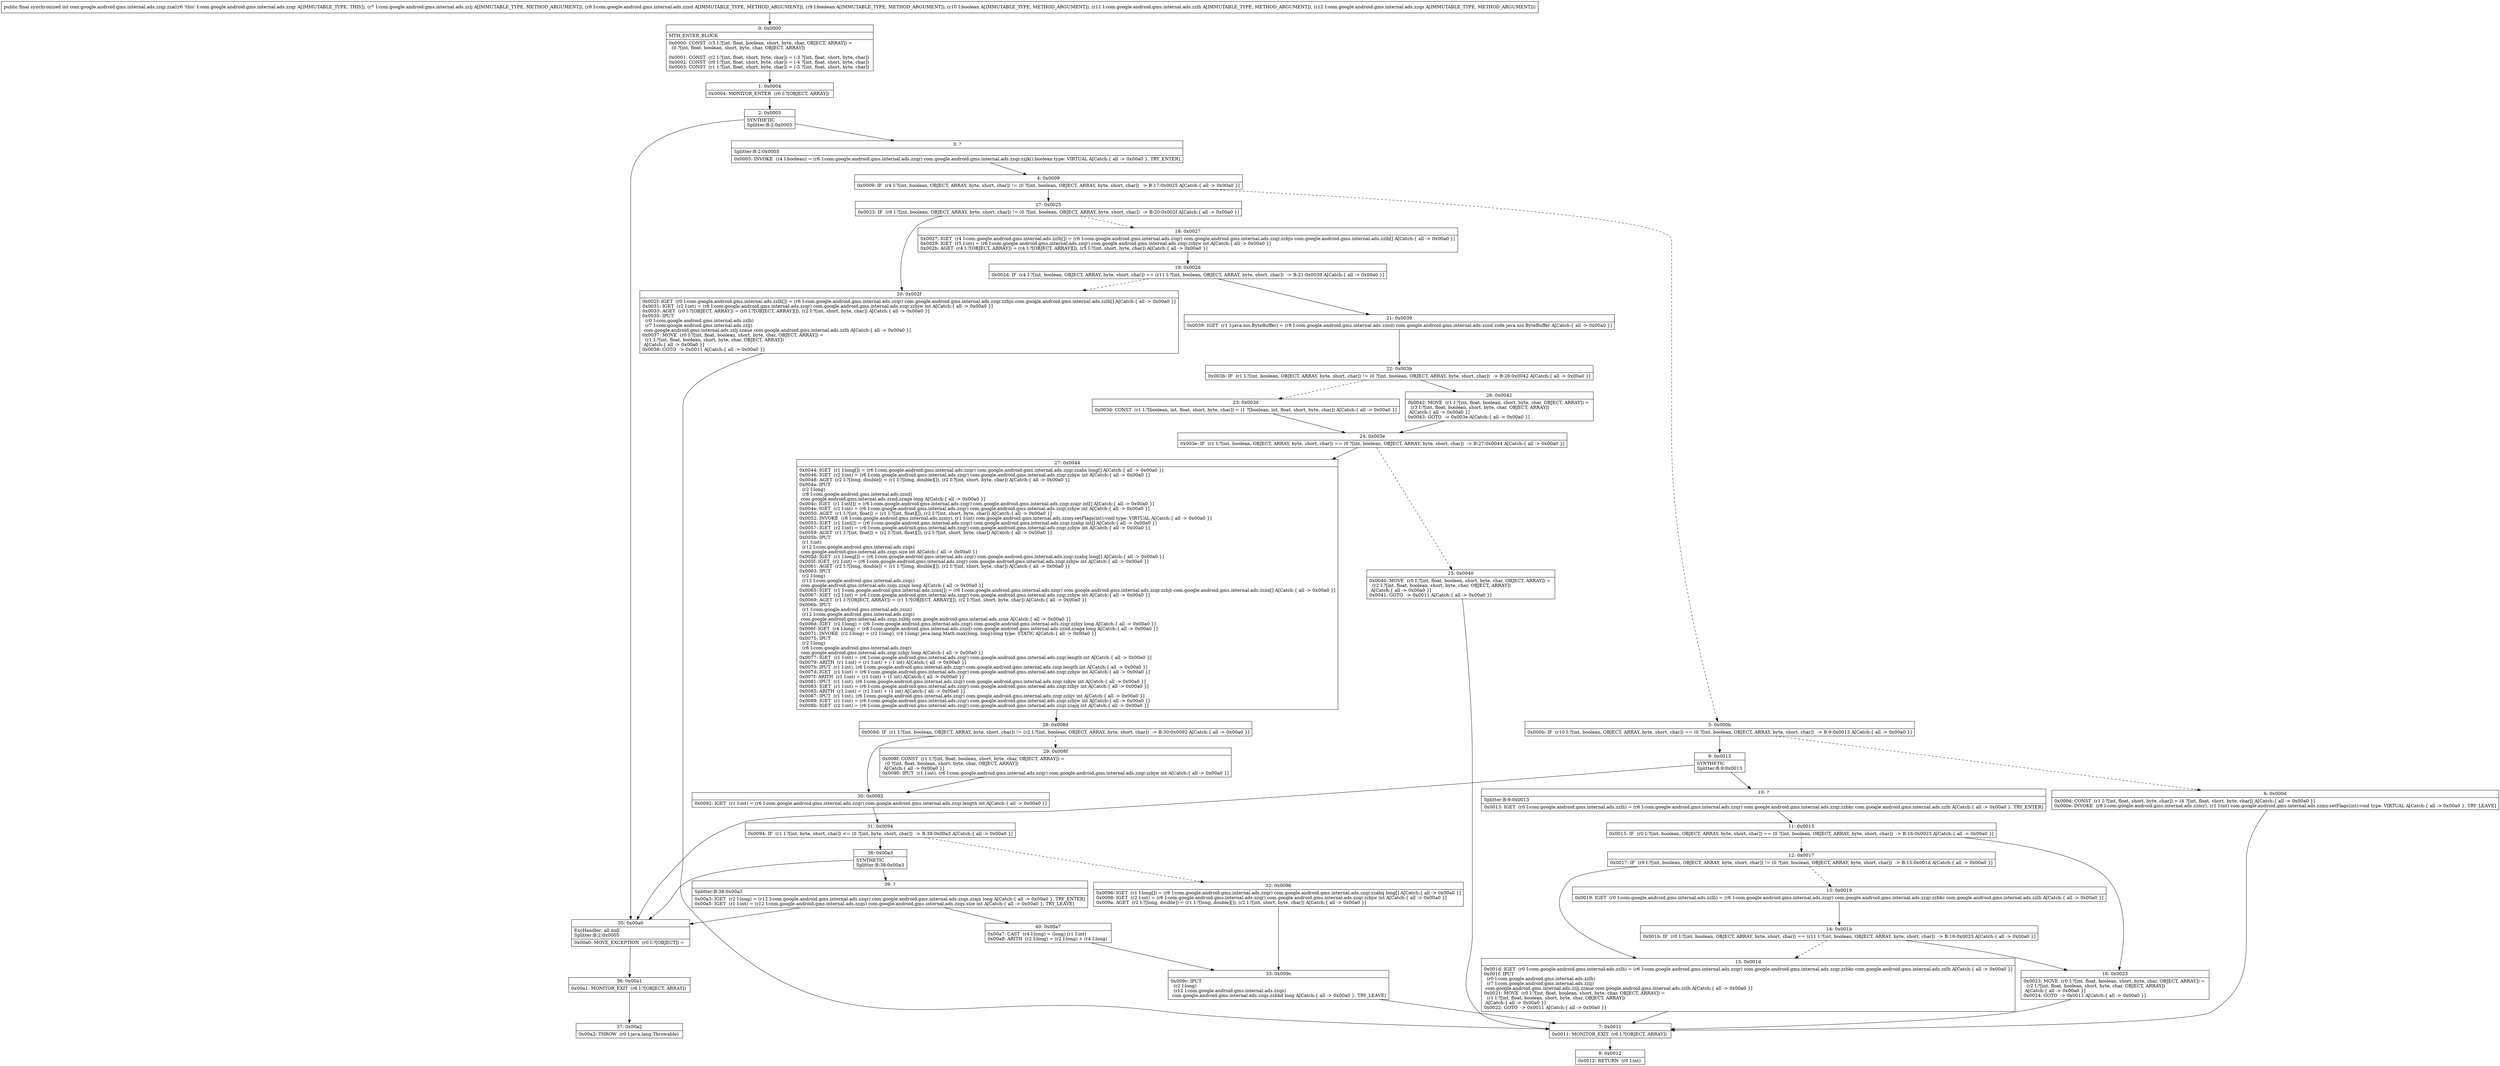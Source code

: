digraph "CFG forcom.google.android.gms.internal.ads.zzqr.zza(Lcom\/google\/android\/gms\/internal\/ads\/zzlj;Lcom\/google\/android\/gms\/internal\/ads\/zznd;ZZLcom\/google\/android\/gms\/internal\/ads\/zzlh;Lcom\/google\/android\/gms\/internal\/ads\/zzqs;)I" {
Node_0 [shape=record,label="{0\:\ 0x0000|MTH_ENTER_BLOCK\l|0x0000: CONST  (r3 I:?[int, float, boolean, short, byte, char, OBJECT, ARRAY]) = \l  (0 ?[int, float, boolean, short, byte, char, OBJECT, ARRAY])\l \l0x0001: CONST  (r2 I:?[int, float, short, byte, char]) = (\-3 ?[int, float, short, byte, char]) \l0x0002: CONST  (r0 I:?[int, float, short, byte, char]) = (\-4 ?[int, float, short, byte, char]) \l0x0003: CONST  (r1 I:?[int, float, short, byte, char]) = (\-5 ?[int, float, short, byte, char]) \l}"];
Node_1 [shape=record,label="{1\:\ 0x0004|0x0004: MONITOR_ENTER  (r6 I:?[OBJECT, ARRAY]) \l}"];
Node_2 [shape=record,label="{2\:\ 0x0005|SYNTHETIC\lSplitter:B:2:0x0005\l}"];
Node_3 [shape=record,label="{3\:\ ?|Splitter:B:2:0x0005\l|0x0005: INVOKE  (r4 I:boolean) = (r6 I:com.google.android.gms.internal.ads.zzqr) com.google.android.gms.internal.ads.zzqr.zzjk():boolean type: VIRTUAL A[Catch:\{ all \-\> 0x00a0 \}, TRY_ENTER]\l}"];
Node_4 [shape=record,label="{4\:\ 0x0009|0x0009: IF  (r4 I:?[int, boolean, OBJECT, ARRAY, byte, short, char]) != (0 ?[int, boolean, OBJECT, ARRAY, byte, short, char])  \-\> B:17:0x0025 A[Catch:\{ all \-\> 0x00a0 \}]\l}"];
Node_5 [shape=record,label="{5\:\ 0x000b|0x000b: IF  (r10 I:?[int, boolean, OBJECT, ARRAY, byte, short, char]) == (0 ?[int, boolean, OBJECT, ARRAY, byte, short, char])  \-\> B:9:0x0013 A[Catch:\{ all \-\> 0x00a0 \}]\l}"];
Node_6 [shape=record,label="{6\:\ 0x000d|0x000d: CONST  (r1 I:?[int, float, short, byte, char]) = (4 ?[int, float, short, byte, char]) A[Catch:\{ all \-\> 0x00a0 \}]\l0x000e: INVOKE  (r8 I:com.google.android.gms.internal.ads.zzmy), (r1 I:int) com.google.android.gms.internal.ads.zzmy.setFlags(int):void type: VIRTUAL A[Catch:\{ all \-\> 0x00a0 \}, TRY_LEAVE]\l}"];
Node_7 [shape=record,label="{7\:\ 0x0011|0x0011: MONITOR_EXIT  (r6 I:?[OBJECT, ARRAY]) \l}"];
Node_8 [shape=record,label="{8\:\ 0x0012|0x0012: RETURN  (r0 I:int) \l}"];
Node_9 [shape=record,label="{9\:\ 0x0013|SYNTHETIC\lSplitter:B:9:0x0013\l}"];
Node_10 [shape=record,label="{10\:\ ?|Splitter:B:9:0x0013\l|0x0013: IGET  (r0 I:com.google.android.gms.internal.ads.zzlh) = (r6 I:com.google.android.gms.internal.ads.zzqr) com.google.android.gms.internal.ads.zzqr.zzbkc com.google.android.gms.internal.ads.zzlh A[Catch:\{ all \-\> 0x00a0 \}, TRY_ENTER]\l}"];
Node_11 [shape=record,label="{11\:\ 0x0015|0x0015: IF  (r0 I:?[int, boolean, OBJECT, ARRAY, byte, short, char]) == (0 ?[int, boolean, OBJECT, ARRAY, byte, short, char])  \-\> B:16:0x0023 A[Catch:\{ all \-\> 0x00a0 \}]\l}"];
Node_12 [shape=record,label="{12\:\ 0x0017|0x0017: IF  (r9 I:?[int, boolean, OBJECT, ARRAY, byte, short, char]) != (0 ?[int, boolean, OBJECT, ARRAY, byte, short, char])  \-\> B:15:0x001d A[Catch:\{ all \-\> 0x00a0 \}]\l}"];
Node_13 [shape=record,label="{13\:\ 0x0019|0x0019: IGET  (r0 I:com.google.android.gms.internal.ads.zzlh) = (r6 I:com.google.android.gms.internal.ads.zzqr) com.google.android.gms.internal.ads.zzqr.zzbkc com.google.android.gms.internal.ads.zzlh A[Catch:\{ all \-\> 0x00a0 \}]\l}"];
Node_14 [shape=record,label="{14\:\ 0x001b|0x001b: IF  (r0 I:?[int, boolean, OBJECT, ARRAY, byte, short, char]) == (r11 I:?[int, boolean, OBJECT, ARRAY, byte, short, char])  \-\> B:16:0x0023 A[Catch:\{ all \-\> 0x00a0 \}]\l}"];
Node_15 [shape=record,label="{15\:\ 0x001d|0x001d: IGET  (r0 I:com.google.android.gms.internal.ads.zzlh) = (r6 I:com.google.android.gms.internal.ads.zzqr) com.google.android.gms.internal.ads.zzqr.zzbkc com.google.android.gms.internal.ads.zzlh A[Catch:\{ all \-\> 0x00a0 \}]\l0x001f: IPUT  \l  (r0 I:com.google.android.gms.internal.ads.zzlh)\l  (r7 I:com.google.android.gms.internal.ads.zzlj)\l com.google.android.gms.internal.ads.zzlj.zzaue com.google.android.gms.internal.ads.zzlh A[Catch:\{ all \-\> 0x00a0 \}]\l0x0021: MOVE  (r0 I:?[int, float, boolean, short, byte, char, OBJECT, ARRAY]) = \l  (r1 I:?[int, float, boolean, short, byte, char, OBJECT, ARRAY])\l A[Catch:\{ all \-\> 0x00a0 \}]\l0x0022: GOTO  \-\> 0x0011 A[Catch:\{ all \-\> 0x00a0 \}]\l}"];
Node_16 [shape=record,label="{16\:\ 0x0023|0x0023: MOVE  (r0 I:?[int, float, boolean, short, byte, char, OBJECT, ARRAY]) = \l  (r2 I:?[int, float, boolean, short, byte, char, OBJECT, ARRAY])\l A[Catch:\{ all \-\> 0x00a0 \}]\l0x0024: GOTO  \-\> 0x0011 A[Catch:\{ all \-\> 0x00a0 \}]\l}"];
Node_17 [shape=record,label="{17\:\ 0x0025|0x0025: IF  (r9 I:?[int, boolean, OBJECT, ARRAY, byte, short, char]) != (0 ?[int, boolean, OBJECT, ARRAY, byte, short, char])  \-\> B:20:0x002f A[Catch:\{ all \-\> 0x00a0 \}]\l}"];
Node_18 [shape=record,label="{18\:\ 0x0027|0x0027: IGET  (r4 I:com.google.android.gms.internal.ads.zzlh[]) = (r6 I:com.google.android.gms.internal.ads.zzqr) com.google.android.gms.internal.ads.zzqr.zzbju com.google.android.gms.internal.ads.zzlh[] A[Catch:\{ all \-\> 0x00a0 \}]\l0x0029: IGET  (r5 I:int) = (r6 I:com.google.android.gms.internal.ads.zzqr) com.google.android.gms.internal.ads.zzqr.zzbjw int A[Catch:\{ all \-\> 0x00a0 \}]\l0x002b: AGET  (r4 I:?[OBJECT, ARRAY]) = (r4 I:?[OBJECT, ARRAY][]), (r5 I:?[int, short, byte, char]) A[Catch:\{ all \-\> 0x00a0 \}]\l}"];
Node_19 [shape=record,label="{19\:\ 0x002d|0x002d: IF  (r4 I:?[int, boolean, OBJECT, ARRAY, byte, short, char]) == (r11 I:?[int, boolean, OBJECT, ARRAY, byte, short, char])  \-\> B:21:0x0039 A[Catch:\{ all \-\> 0x00a0 \}]\l}"];
Node_20 [shape=record,label="{20\:\ 0x002f|0x002f: IGET  (r0 I:com.google.android.gms.internal.ads.zzlh[]) = (r6 I:com.google.android.gms.internal.ads.zzqr) com.google.android.gms.internal.ads.zzqr.zzbju com.google.android.gms.internal.ads.zzlh[] A[Catch:\{ all \-\> 0x00a0 \}]\l0x0031: IGET  (r2 I:int) = (r6 I:com.google.android.gms.internal.ads.zzqr) com.google.android.gms.internal.ads.zzqr.zzbjw int A[Catch:\{ all \-\> 0x00a0 \}]\l0x0033: AGET  (r0 I:?[OBJECT, ARRAY]) = (r0 I:?[OBJECT, ARRAY][]), (r2 I:?[int, short, byte, char]) A[Catch:\{ all \-\> 0x00a0 \}]\l0x0035: IPUT  \l  (r0 I:com.google.android.gms.internal.ads.zzlh)\l  (r7 I:com.google.android.gms.internal.ads.zzlj)\l com.google.android.gms.internal.ads.zzlj.zzaue com.google.android.gms.internal.ads.zzlh A[Catch:\{ all \-\> 0x00a0 \}]\l0x0037: MOVE  (r0 I:?[int, float, boolean, short, byte, char, OBJECT, ARRAY]) = \l  (r1 I:?[int, float, boolean, short, byte, char, OBJECT, ARRAY])\l A[Catch:\{ all \-\> 0x00a0 \}]\l0x0038: GOTO  \-\> 0x0011 A[Catch:\{ all \-\> 0x00a0 \}]\l}"];
Node_21 [shape=record,label="{21\:\ 0x0039|0x0039: IGET  (r1 I:java.nio.ByteBuffer) = (r8 I:com.google.android.gms.internal.ads.zznd) com.google.android.gms.internal.ads.zznd.zzde java.nio.ByteBuffer A[Catch:\{ all \-\> 0x00a0 \}]\l}"];
Node_22 [shape=record,label="{22\:\ 0x003b|0x003b: IF  (r1 I:?[int, boolean, OBJECT, ARRAY, byte, short, char]) != (0 ?[int, boolean, OBJECT, ARRAY, byte, short, char])  \-\> B:26:0x0042 A[Catch:\{ all \-\> 0x00a0 \}]\l}"];
Node_23 [shape=record,label="{23\:\ 0x003d|0x003d: CONST  (r1 I:?[boolean, int, float, short, byte, char]) = (1 ?[boolean, int, float, short, byte, char]) A[Catch:\{ all \-\> 0x00a0 \}]\l}"];
Node_24 [shape=record,label="{24\:\ 0x003e|0x003e: IF  (r1 I:?[int, boolean, OBJECT, ARRAY, byte, short, char]) == (0 ?[int, boolean, OBJECT, ARRAY, byte, short, char])  \-\> B:27:0x0044 A[Catch:\{ all \-\> 0x00a0 \}]\l}"];
Node_25 [shape=record,label="{25\:\ 0x0040|0x0040: MOVE  (r0 I:?[int, float, boolean, short, byte, char, OBJECT, ARRAY]) = \l  (r2 I:?[int, float, boolean, short, byte, char, OBJECT, ARRAY])\l A[Catch:\{ all \-\> 0x00a0 \}]\l0x0041: GOTO  \-\> 0x0011 A[Catch:\{ all \-\> 0x00a0 \}]\l}"];
Node_26 [shape=record,label="{26\:\ 0x0042|0x0042: MOVE  (r1 I:?[int, float, boolean, short, byte, char, OBJECT, ARRAY]) = \l  (r3 I:?[int, float, boolean, short, byte, char, OBJECT, ARRAY])\l A[Catch:\{ all \-\> 0x00a0 \}]\l0x0043: GOTO  \-\> 0x003e A[Catch:\{ all \-\> 0x00a0 \}]\l}"];
Node_27 [shape=record,label="{27\:\ 0x0044|0x0044: IGET  (r1 I:long[]) = (r6 I:com.google.android.gms.internal.ads.zzqr) com.google.android.gms.internal.ads.zzqr.zzahs long[] A[Catch:\{ all \-\> 0x00a0 \}]\l0x0046: IGET  (r2 I:int) = (r6 I:com.google.android.gms.internal.ads.zzqr) com.google.android.gms.internal.ads.zzqr.zzbjw int A[Catch:\{ all \-\> 0x00a0 \}]\l0x0048: AGET  (r2 I:?[long, double]) = (r1 I:?[long, double][]), (r2 I:?[int, short, byte, char]) A[Catch:\{ all \-\> 0x00a0 \}]\l0x004a: IPUT  \l  (r2 I:long)\l  (r8 I:com.google.android.gms.internal.ads.zznd)\l com.google.android.gms.internal.ads.zznd.zzaga long A[Catch:\{ all \-\> 0x00a0 \}]\l0x004c: IGET  (r1 I:int[]) = (r6 I:com.google.android.gms.internal.ads.zzqr) com.google.android.gms.internal.ads.zzqr.zzajr int[] A[Catch:\{ all \-\> 0x00a0 \}]\l0x004e: IGET  (r2 I:int) = (r6 I:com.google.android.gms.internal.ads.zzqr) com.google.android.gms.internal.ads.zzqr.zzbjw int A[Catch:\{ all \-\> 0x00a0 \}]\l0x0050: AGET  (r1 I:?[int, float]) = (r1 I:?[int, float][]), (r2 I:?[int, short, byte, char]) A[Catch:\{ all \-\> 0x00a0 \}]\l0x0052: INVOKE  (r8 I:com.google.android.gms.internal.ads.zzmy), (r1 I:int) com.google.android.gms.internal.ads.zzmy.setFlags(int):void type: VIRTUAL A[Catch:\{ all \-\> 0x00a0 \}]\l0x0055: IGET  (r1 I:int[]) = (r6 I:com.google.android.gms.internal.ads.zzqr) com.google.android.gms.internal.ads.zzqr.zzahp int[] A[Catch:\{ all \-\> 0x00a0 \}]\l0x0057: IGET  (r2 I:int) = (r6 I:com.google.android.gms.internal.ads.zzqr) com.google.android.gms.internal.ads.zzqr.zzbjw int A[Catch:\{ all \-\> 0x00a0 \}]\l0x0059: AGET  (r1 I:?[int, float]) = (r1 I:?[int, float][]), (r2 I:?[int, short, byte, char]) A[Catch:\{ all \-\> 0x00a0 \}]\l0x005b: IPUT  \l  (r1 I:int)\l  (r12 I:com.google.android.gms.internal.ads.zzqs)\l com.google.android.gms.internal.ads.zzqs.size int A[Catch:\{ all \-\> 0x00a0 \}]\l0x005d: IGET  (r1 I:long[]) = (r6 I:com.google.android.gms.internal.ads.zzqr) com.google.android.gms.internal.ads.zzqr.zzahq long[] A[Catch:\{ all \-\> 0x00a0 \}]\l0x005f: IGET  (r2 I:int) = (r6 I:com.google.android.gms.internal.ads.zzqr) com.google.android.gms.internal.ads.zzqr.zzbjw int A[Catch:\{ all \-\> 0x00a0 \}]\l0x0061: AGET  (r2 I:?[long, double]) = (r1 I:?[long, double][]), (r2 I:?[int, short, byte, char]) A[Catch:\{ all \-\> 0x00a0 \}]\l0x0063: IPUT  \l  (r2 I:long)\l  (r12 I:com.google.android.gms.internal.ads.zzqs)\l com.google.android.gms.internal.ads.zzqs.zzajx long A[Catch:\{ all \-\> 0x00a0 \}]\l0x0065: IGET  (r1 I:com.google.android.gms.internal.ads.zznx[]) = (r6 I:com.google.android.gms.internal.ads.zzqr) com.google.android.gms.internal.ads.zzqr.zzbjt com.google.android.gms.internal.ads.zznx[] A[Catch:\{ all \-\> 0x00a0 \}]\l0x0067: IGET  (r2 I:int) = (r6 I:com.google.android.gms.internal.ads.zzqr) com.google.android.gms.internal.ads.zzqr.zzbjw int A[Catch:\{ all \-\> 0x00a0 \}]\l0x0069: AGET  (r1 I:?[OBJECT, ARRAY]) = (r1 I:?[OBJECT, ARRAY][]), (r2 I:?[int, short, byte, char]) A[Catch:\{ all \-\> 0x00a0 \}]\l0x006b: IPUT  \l  (r1 I:com.google.android.gms.internal.ads.zznx)\l  (r12 I:com.google.android.gms.internal.ads.zzqs)\l com.google.android.gms.internal.ads.zzqs.zzbbj com.google.android.gms.internal.ads.zznx A[Catch:\{ all \-\> 0x00a0 \}]\l0x006d: IGET  (r2 I:long) = (r6 I:com.google.android.gms.internal.ads.zzqr) com.google.android.gms.internal.ads.zzqr.zzbjy long A[Catch:\{ all \-\> 0x00a0 \}]\l0x006f: IGET  (r4 I:long) = (r8 I:com.google.android.gms.internal.ads.zznd) com.google.android.gms.internal.ads.zznd.zzaga long A[Catch:\{ all \-\> 0x00a0 \}]\l0x0071: INVOKE  (r2 I:long) = (r2 I:long), (r4 I:long) java.lang.Math.max(long, long):long type: STATIC A[Catch:\{ all \-\> 0x00a0 \}]\l0x0075: IPUT  \l  (r2 I:long)\l  (r6 I:com.google.android.gms.internal.ads.zzqr)\l com.google.android.gms.internal.ads.zzqr.zzbjy long A[Catch:\{ all \-\> 0x00a0 \}]\l0x0077: IGET  (r1 I:int) = (r6 I:com.google.android.gms.internal.ads.zzqr) com.google.android.gms.internal.ads.zzqr.length int A[Catch:\{ all \-\> 0x00a0 \}]\l0x0079: ARITH  (r1 I:int) = (r1 I:int) + (\-1 int) A[Catch:\{ all \-\> 0x00a0 \}]\l0x007b: IPUT  (r1 I:int), (r6 I:com.google.android.gms.internal.ads.zzqr) com.google.android.gms.internal.ads.zzqr.length int A[Catch:\{ all \-\> 0x00a0 \}]\l0x007d: IGET  (r1 I:int) = (r6 I:com.google.android.gms.internal.ads.zzqr) com.google.android.gms.internal.ads.zzqr.zzbjw int A[Catch:\{ all \-\> 0x00a0 \}]\l0x007f: ARITH  (r1 I:int) = (r1 I:int) + (1 int) A[Catch:\{ all \-\> 0x00a0 \}]\l0x0081: IPUT  (r1 I:int), (r6 I:com.google.android.gms.internal.ads.zzqr) com.google.android.gms.internal.ads.zzqr.zzbjw int A[Catch:\{ all \-\> 0x00a0 \}]\l0x0083: IGET  (r1 I:int) = (r6 I:com.google.android.gms.internal.ads.zzqr) com.google.android.gms.internal.ads.zzqr.zzbjv int A[Catch:\{ all \-\> 0x00a0 \}]\l0x0085: ARITH  (r1 I:int) = (r1 I:int) + (1 int) A[Catch:\{ all \-\> 0x00a0 \}]\l0x0087: IPUT  (r1 I:int), (r6 I:com.google.android.gms.internal.ads.zzqr) com.google.android.gms.internal.ads.zzqr.zzbjv int A[Catch:\{ all \-\> 0x00a0 \}]\l0x0089: IGET  (r1 I:int) = (r6 I:com.google.android.gms.internal.ads.zzqr) com.google.android.gms.internal.ads.zzqr.zzbjw int A[Catch:\{ all \-\> 0x00a0 \}]\l0x008b: IGET  (r2 I:int) = (r6 I:com.google.android.gms.internal.ads.zzqr) com.google.android.gms.internal.ads.zzqr.zzajq int A[Catch:\{ all \-\> 0x00a0 \}]\l}"];
Node_28 [shape=record,label="{28\:\ 0x008d|0x008d: IF  (r1 I:?[int, boolean, OBJECT, ARRAY, byte, short, char]) != (r2 I:?[int, boolean, OBJECT, ARRAY, byte, short, char])  \-\> B:30:0x0092 A[Catch:\{ all \-\> 0x00a0 \}]\l}"];
Node_29 [shape=record,label="{29\:\ 0x008f|0x008f: CONST  (r1 I:?[int, float, boolean, short, byte, char, OBJECT, ARRAY]) = \l  (0 ?[int, float, boolean, short, byte, char, OBJECT, ARRAY])\l A[Catch:\{ all \-\> 0x00a0 \}]\l0x0090: IPUT  (r1 I:int), (r6 I:com.google.android.gms.internal.ads.zzqr) com.google.android.gms.internal.ads.zzqr.zzbjw int A[Catch:\{ all \-\> 0x00a0 \}]\l}"];
Node_30 [shape=record,label="{30\:\ 0x0092|0x0092: IGET  (r1 I:int) = (r6 I:com.google.android.gms.internal.ads.zzqr) com.google.android.gms.internal.ads.zzqr.length int A[Catch:\{ all \-\> 0x00a0 \}]\l}"];
Node_31 [shape=record,label="{31\:\ 0x0094|0x0094: IF  (r1 I:?[int, byte, short, char]) \<= (0 ?[int, byte, short, char])  \-\> B:38:0x00a3 A[Catch:\{ all \-\> 0x00a0 \}]\l}"];
Node_32 [shape=record,label="{32\:\ 0x0096|0x0096: IGET  (r1 I:long[]) = (r6 I:com.google.android.gms.internal.ads.zzqr) com.google.android.gms.internal.ads.zzqr.zzahq long[] A[Catch:\{ all \-\> 0x00a0 \}]\l0x0098: IGET  (r2 I:int) = (r6 I:com.google.android.gms.internal.ads.zzqr) com.google.android.gms.internal.ads.zzqr.zzbjw int A[Catch:\{ all \-\> 0x00a0 \}]\l0x009a: AGET  (r2 I:?[long, double]) = (r1 I:?[long, double][]), (r2 I:?[int, short, byte, char]) A[Catch:\{ all \-\> 0x00a0 \}]\l}"];
Node_33 [shape=record,label="{33\:\ 0x009c|0x009c: IPUT  \l  (r2 I:long)\l  (r12 I:com.google.android.gms.internal.ads.zzqs)\l com.google.android.gms.internal.ads.zzqs.zzbkd long A[Catch:\{ all \-\> 0x00a0 \}, TRY_LEAVE]\l}"];
Node_35 [shape=record,label="{35\:\ 0x00a0|ExcHandler: all null\lSplitter:B:2:0x0005\l|0x00a0: MOVE_EXCEPTION  (r0 I:?[OBJECT]) =  \l}"];
Node_36 [shape=record,label="{36\:\ 0x00a1|0x00a1: MONITOR_EXIT  (r6 I:?[OBJECT, ARRAY]) \l}"];
Node_37 [shape=record,label="{37\:\ 0x00a2|0x00a2: THROW  (r0 I:java.lang.Throwable) \l}"];
Node_38 [shape=record,label="{38\:\ 0x00a3|SYNTHETIC\lSplitter:B:38:0x00a3\l}"];
Node_39 [shape=record,label="{39\:\ ?|Splitter:B:38:0x00a3\l|0x00a3: IGET  (r2 I:long) = (r12 I:com.google.android.gms.internal.ads.zzqs) com.google.android.gms.internal.ads.zzqs.zzajx long A[Catch:\{ all \-\> 0x00a0 \}, TRY_ENTER]\l0x00a5: IGET  (r1 I:int) = (r12 I:com.google.android.gms.internal.ads.zzqs) com.google.android.gms.internal.ads.zzqs.size int A[Catch:\{ all \-\> 0x00a0 \}, TRY_LEAVE]\l}"];
Node_40 [shape=record,label="{40\:\ 0x00a7|0x00a7: CAST  (r4 I:long) = (long) (r1 I:int) \l0x00a8: ARITH  (r2 I:long) = (r2 I:long) + (r4 I:long) \l}"];
MethodNode[shape=record,label="{public final synchronized int com.google.android.gms.internal.ads.zzqr.zza((r6 'this' I:com.google.android.gms.internal.ads.zzqr A[IMMUTABLE_TYPE, THIS]), (r7 I:com.google.android.gms.internal.ads.zzlj A[IMMUTABLE_TYPE, METHOD_ARGUMENT]), (r8 I:com.google.android.gms.internal.ads.zznd A[IMMUTABLE_TYPE, METHOD_ARGUMENT]), (r9 I:boolean A[IMMUTABLE_TYPE, METHOD_ARGUMENT]), (r10 I:boolean A[IMMUTABLE_TYPE, METHOD_ARGUMENT]), (r11 I:com.google.android.gms.internal.ads.zzlh A[IMMUTABLE_TYPE, METHOD_ARGUMENT]), (r12 I:com.google.android.gms.internal.ads.zzqs A[IMMUTABLE_TYPE, METHOD_ARGUMENT])) }"];
MethodNode -> Node_0;
Node_0 -> Node_1;
Node_1 -> Node_2;
Node_2 -> Node_3;
Node_2 -> Node_35;
Node_3 -> Node_4;
Node_4 -> Node_5[style=dashed];
Node_4 -> Node_17;
Node_5 -> Node_6[style=dashed];
Node_5 -> Node_9;
Node_6 -> Node_7;
Node_7 -> Node_8;
Node_9 -> Node_10;
Node_9 -> Node_35;
Node_10 -> Node_11;
Node_11 -> Node_12[style=dashed];
Node_11 -> Node_16;
Node_12 -> Node_13[style=dashed];
Node_12 -> Node_15;
Node_13 -> Node_14;
Node_14 -> Node_15[style=dashed];
Node_14 -> Node_16;
Node_15 -> Node_7;
Node_16 -> Node_7;
Node_17 -> Node_18[style=dashed];
Node_17 -> Node_20;
Node_18 -> Node_19;
Node_19 -> Node_20[style=dashed];
Node_19 -> Node_21;
Node_20 -> Node_7;
Node_21 -> Node_22;
Node_22 -> Node_23[style=dashed];
Node_22 -> Node_26;
Node_23 -> Node_24;
Node_24 -> Node_25[style=dashed];
Node_24 -> Node_27;
Node_25 -> Node_7;
Node_26 -> Node_24;
Node_27 -> Node_28;
Node_28 -> Node_29[style=dashed];
Node_28 -> Node_30;
Node_29 -> Node_30;
Node_30 -> Node_31;
Node_31 -> Node_32[style=dashed];
Node_31 -> Node_38;
Node_32 -> Node_33;
Node_33 -> Node_7;
Node_35 -> Node_36;
Node_36 -> Node_37;
Node_38 -> Node_39;
Node_38 -> Node_35;
Node_39 -> Node_40;
Node_39 -> Node_35;
Node_40 -> Node_33;
}


